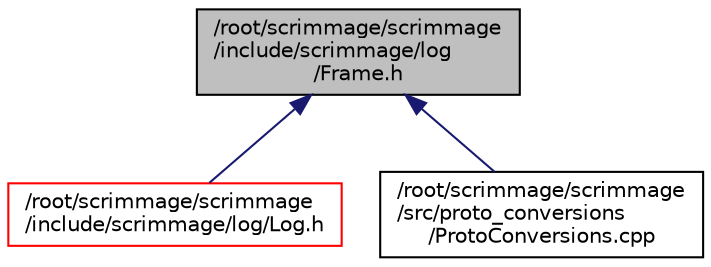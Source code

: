 digraph "/root/scrimmage/scrimmage/include/scrimmage/log/Frame.h"
{
 // LATEX_PDF_SIZE
  edge [fontname="Helvetica",fontsize="10",labelfontname="Helvetica",labelfontsize="10"];
  node [fontname="Helvetica",fontsize="10",shape=record];
  Node1 [label="/root/scrimmage/scrimmage\l/include/scrimmage/log\l/Frame.h",height=0.2,width=0.4,color="black", fillcolor="grey75", style="filled", fontcolor="black",tooltip="Brief file description."];
  Node1 -> Node2 [dir="back",color="midnightblue",fontsize="10",style="solid",fontname="Helvetica"];
  Node2 [label="/root/scrimmage/scrimmage\l/include/scrimmage/log/Log.h",height=0.2,width=0.4,color="red", fillcolor="white", style="filled",URL="$Log_8h.html",tooltip="Brief file description."];
  Node1 -> Node8 [dir="back",color="midnightblue",fontsize="10",style="solid",fontname="Helvetica"];
  Node8 [label="/root/scrimmage/scrimmage\l/src/proto_conversions\l/ProtoConversions.cpp",height=0.2,width=0.4,color="black", fillcolor="white", style="filled",URL="$ProtoConversions_8cpp.html",tooltip="Brief file description."];
}
